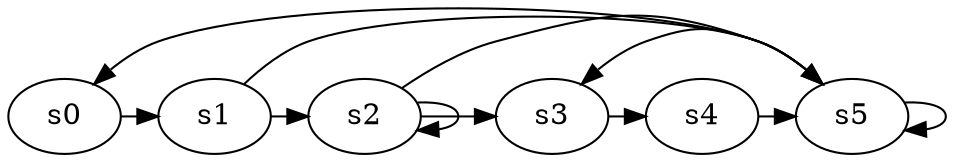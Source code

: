 digraph game_0566_cycle_6 {
    s0 [name="s0", player=1, target=1];
    s1 [name="s1", player=1, target=1];
    s2 [name="s2", player=1];
    s3 [name="s3", player=1, target=1];
    s4 [name="s4", player=0];
    s5 [name="s5", player=1];

    s0 -> s1 [constraint="time % 5 == 2 || time % 5 == 0"];
    s1 -> s2 [constraint="time % 4 == 2 || time % 4 == 1"];
    s2 -> s3 [constraint="!(time % 3 == 0)"];
    s3 -> s4 [constraint="!(time % 4 == 0)"];
    s4 -> s5 [constraint="time == 1 || time == 7 || time == 17 || time == 23 || time == 24"];
    s5 -> s0 [constraint="!(time % 3 == 0)"];
    s1 -> s5 [constraint="time == 7"];
    s2 -> s2 [constraint="time % 2 == 0"];
    s2 -> s5 [constraint="time == 0 || time == 4 || time == 12"];
    s5 -> s5 [constraint="time % 2 == 0"];
    s5 -> s3 [constraint="time == 2 || time == 8"];
}
